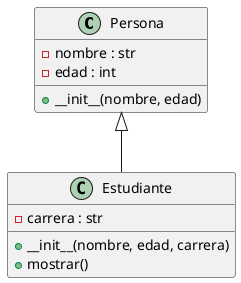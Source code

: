 
@startuml
class Persona {
    - nombre : str
    - edad : int
    + __init__(nombre, edad)
}

class Estudiante {
    - carrera : str
    + __init__(nombre, edad, carrera)
    + mostrar()
}

Persona <|-- Estudiante
@enduml
